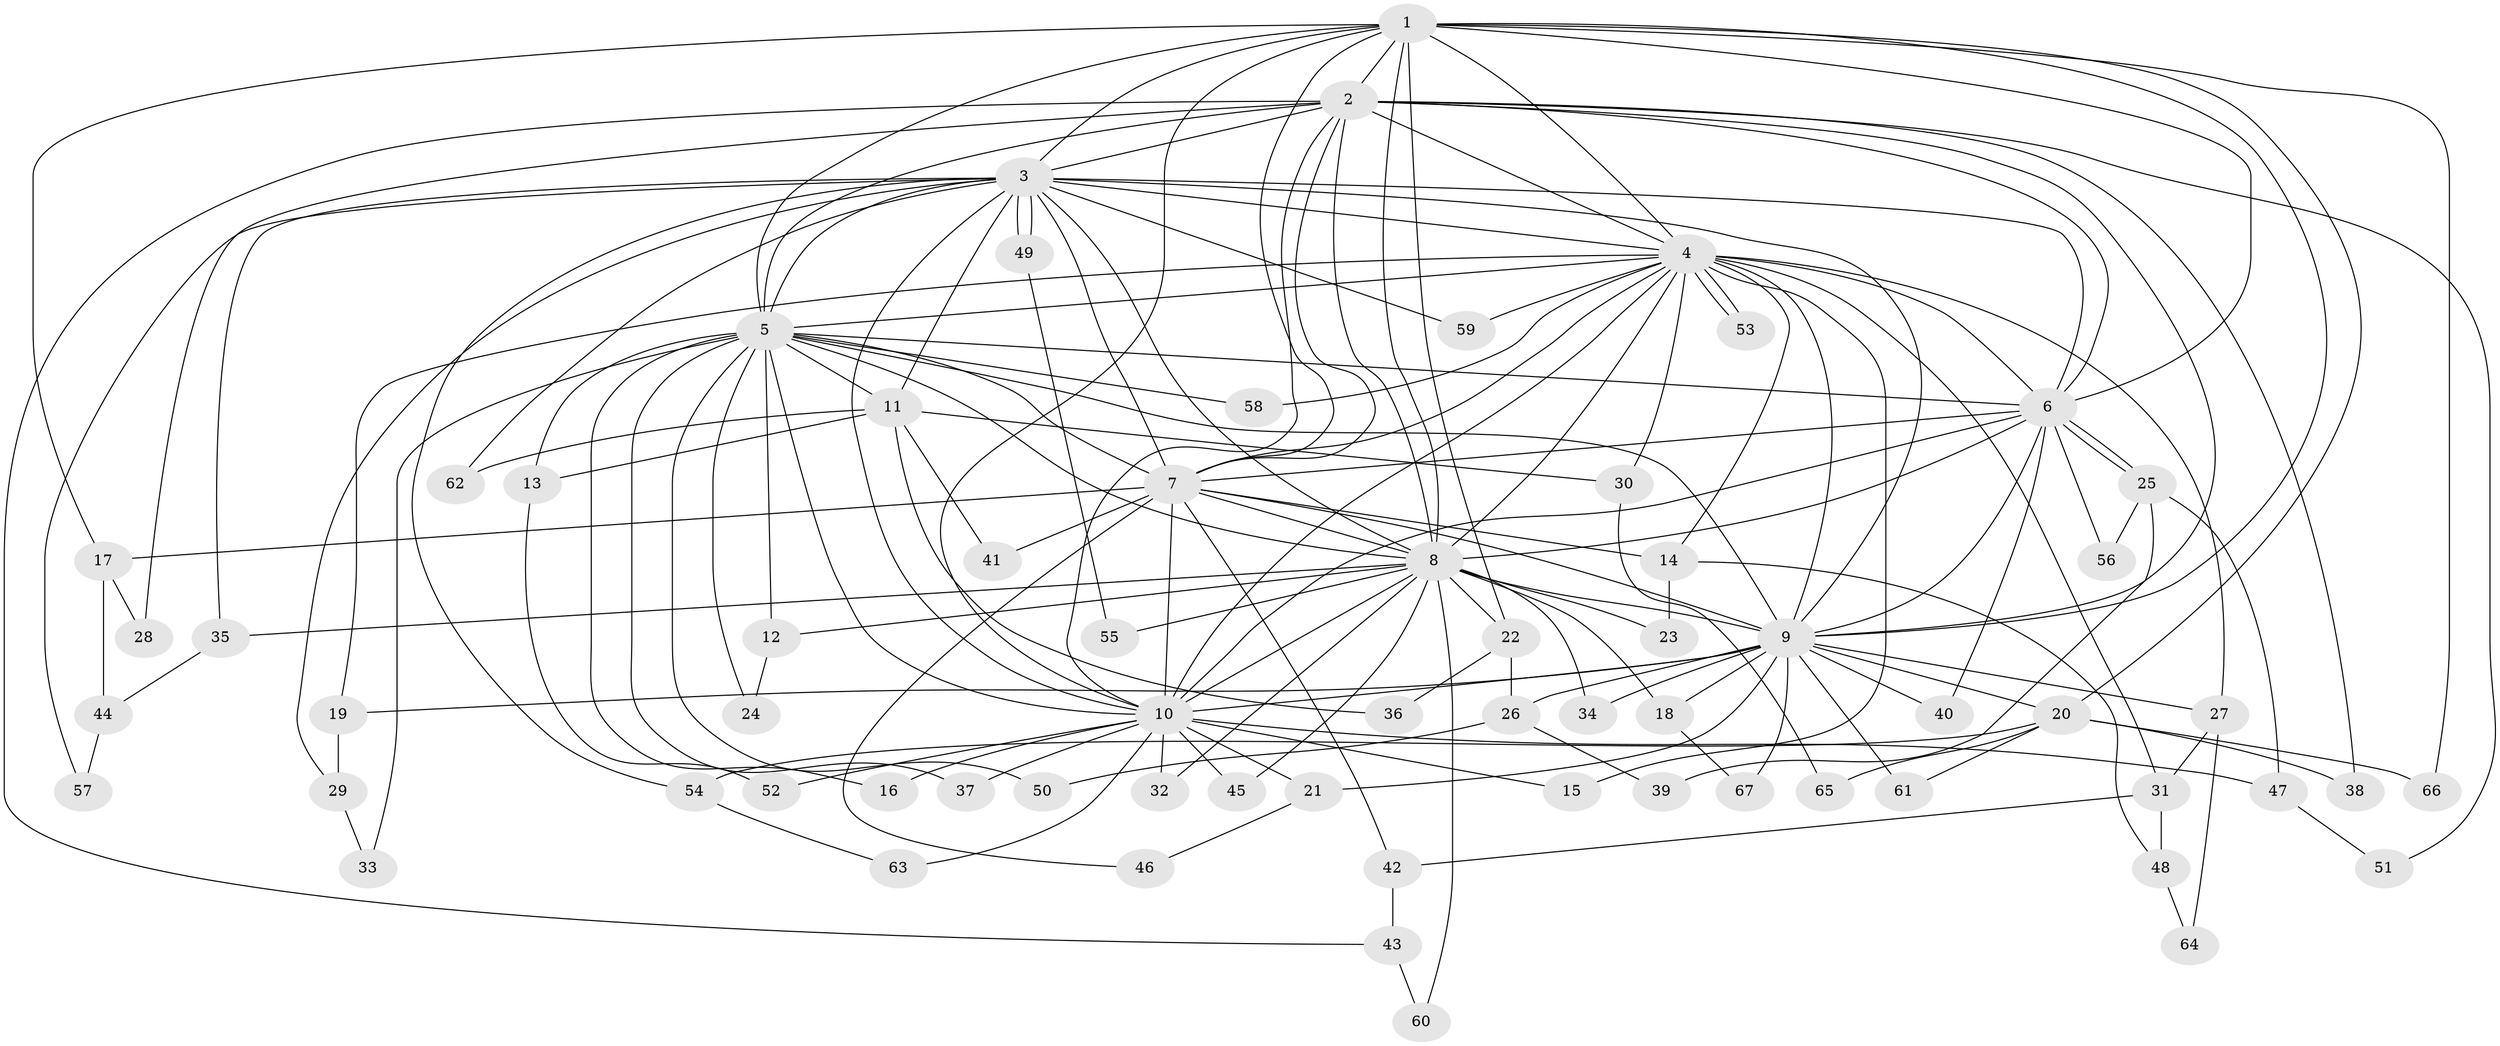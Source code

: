 // coarse degree distribution, {11: 0.025, 9: 0.05, 23: 0.025, 19: 0.025, 10: 0.025, 6: 0.05, 3: 0.25, 2: 0.475, 5: 0.025, 4: 0.05}
// Generated by graph-tools (version 1.1) at 2025/17/03/04/25 18:17:27]
// undirected, 67 vertices, 159 edges
graph export_dot {
graph [start="1"]
  node [color=gray90,style=filled];
  1;
  2;
  3;
  4;
  5;
  6;
  7;
  8;
  9;
  10;
  11;
  12;
  13;
  14;
  15;
  16;
  17;
  18;
  19;
  20;
  21;
  22;
  23;
  24;
  25;
  26;
  27;
  28;
  29;
  30;
  31;
  32;
  33;
  34;
  35;
  36;
  37;
  38;
  39;
  40;
  41;
  42;
  43;
  44;
  45;
  46;
  47;
  48;
  49;
  50;
  51;
  52;
  53;
  54;
  55;
  56;
  57;
  58;
  59;
  60;
  61;
  62;
  63;
  64;
  65;
  66;
  67;
  1 -- 2;
  1 -- 3;
  1 -- 4;
  1 -- 5;
  1 -- 6;
  1 -- 7;
  1 -- 8;
  1 -- 9;
  1 -- 10;
  1 -- 17;
  1 -- 20;
  1 -- 22;
  1 -- 66;
  2 -- 3;
  2 -- 4;
  2 -- 5;
  2 -- 6;
  2 -- 7;
  2 -- 8;
  2 -- 9;
  2 -- 10;
  2 -- 28;
  2 -- 38;
  2 -- 43;
  2 -- 51;
  3 -- 4;
  3 -- 5;
  3 -- 6;
  3 -- 7;
  3 -- 8;
  3 -- 9;
  3 -- 10;
  3 -- 11;
  3 -- 29;
  3 -- 35;
  3 -- 49;
  3 -- 49;
  3 -- 54;
  3 -- 57;
  3 -- 59;
  3 -- 62;
  4 -- 5;
  4 -- 6;
  4 -- 7;
  4 -- 8;
  4 -- 9;
  4 -- 10;
  4 -- 14;
  4 -- 15;
  4 -- 19;
  4 -- 27;
  4 -- 30;
  4 -- 31;
  4 -- 53;
  4 -- 53;
  4 -- 58;
  4 -- 59;
  5 -- 6;
  5 -- 7;
  5 -- 8;
  5 -- 9;
  5 -- 10;
  5 -- 11;
  5 -- 12;
  5 -- 13;
  5 -- 16;
  5 -- 24;
  5 -- 33;
  5 -- 37;
  5 -- 50;
  5 -- 58;
  6 -- 7;
  6 -- 8;
  6 -- 9;
  6 -- 10;
  6 -- 25;
  6 -- 25;
  6 -- 40;
  6 -- 56;
  7 -- 8;
  7 -- 9;
  7 -- 10;
  7 -- 14;
  7 -- 17;
  7 -- 41;
  7 -- 42;
  7 -- 46;
  8 -- 9;
  8 -- 10;
  8 -- 12;
  8 -- 18;
  8 -- 22;
  8 -- 23;
  8 -- 32;
  8 -- 34;
  8 -- 35;
  8 -- 45;
  8 -- 55;
  8 -- 60;
  9 -- 10;
  9 -- 18;
  9 -- 19;
  9 -- 20;
  9 -- 21;
  9 -- 26;
  9 -- 27;
  9 -- 34;
  9 -- 40;
  9 -- 61;
  9 -- 67;
  10 -- 15;
  10 -- 16;
  10 -- 21;
  10 -- 32;
  10 -- 37;
  10 -- 45;
  10 -- 47;
  10 -- 52;
  10 -- 63;
  11 -- 13;
  11 -- 30;
  11 -- 36;
  11 -- 41;
  11 -- 62;
  12 -- 24;
  13 -- 52;
  14 -- 23;
  14 -- 48;
  17 -- 28;
  17 -- 44;
  18 -- 67;
  19 -- 29;
  20 -- 38;
  20 -- 54;
  20 -- 61;
  20 -- 65;
  20 -- 66;
  21 -- 46;
  22 -- 26;
  22 -- 36;
  25 -- 39;
  25 -- 47;
  25 -- 56;
  26 -- 39;
  26 -- 50;
  27 -- 31;
  27 -- 64;
  29 -- 33;
  30 -- 65;
  31 -- 42;
  31 -- 48;
  35 -- 44;
  42 -- 43;
  43 -- 60;
  44 -- 57;
  47 -- 51;
  48 -- 64;
  49 -- 55;
  54 -- 63;
}
